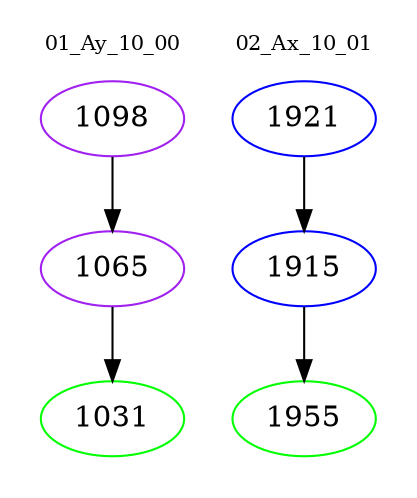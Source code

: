 digraph{
subgraph cluster_0 {
color = white
label = "01_Ay_10_00";
fontsize=10;
T0_1098 [label="1098", color="purple"]
T0_1098 -> T0_1065 [color="black"]
T0_1065 [label="1065", color="purple"]
T0_1065 -> T0_1031 [color="black"]
T0_1031 [label="1031", color="green"]
}
subgraph cluster_1 {
color = white
label = "02_Ax_10_01";
fontsize=10;
T1_1921 [label="1921", color="blue"]
T1_1921 -> T1_1915 [color="black"]
T1_1915 [label="1915", color="blue"]
T1_1915 -> T1_1955 [color="black"]
T1_1955 [label="1955", color="green"]
}
}
